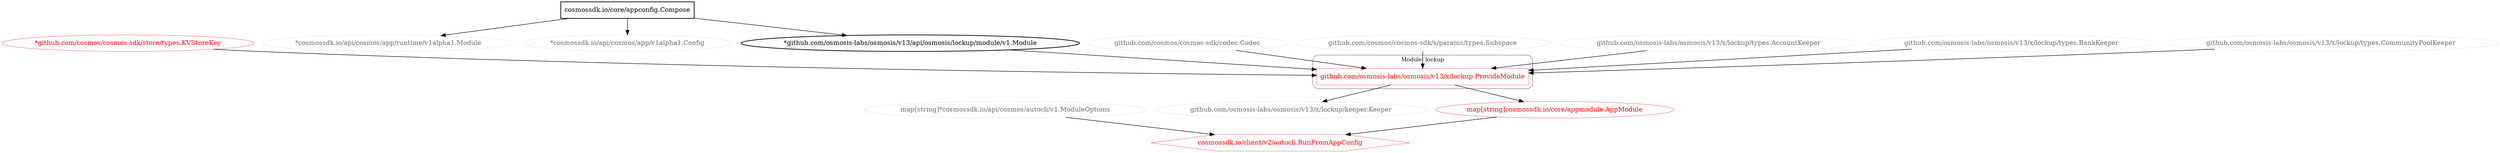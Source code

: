digraph "" {
    subgraph "cluster_lockup" {
      graph [fontsize="12.0", label="Module: lockup", penwidth="0.5", style="rounded"];
      "github.com/osmosis-labs/osmosis/v13/x/lockup.ProvideModule"[color="red", fontcolor="red", penwidth="0.5", shape="box"];
    }

  "*cosmossdk.io/api/cosmos/app/runtime/v1alpha1.Module"[color="lightgrey", fontcolor="dimgrey", penwidth="0.5"];
  "*cosmossdk.io/api/cosmos/app/v1alpha1.Config"[color="lightgrey", fontcolor="dimgrey", penwidth="0.5"];
  "*github.com/cosmos/cosmos-sdk/store/types.KVStoreKey"[color="red", fontcolor="red", penwidth="0.5"];
  "*github.com/osmosis-labs/osmosis/v13/api/osmosis/lockup/module/v1.Module"[color="black", fontcolor="black", penwidth="1.5"];
  "cosmossdk.io/client/v2/autocli.RunFromAppConfig"[color="red", fontcolor="red", penwidth="0.5", shape="hexagon"];
  "cosmossdk.io/core/appconfig.Compose"[color="black", fontcolor="black", penwidth="1.5", shape="box"];
  "github.com/cosmos/cosmos-sdk/codec.Codec"[color="lightgrey", fontcolor="dimgrey", penwidth="0.5"];
  "github.com/cosmos/cosmos-sdk/x/params/types.Subspace"[color="lightgrey", fontcolor="dimgrey", penwidth="0.5"];
  "github.com/osmosis-labs/osmosis/v13/x/lockup/keeper.Keeper"[color="lightgrey", fontcolor="dimgrey", penwidth="0.5"];
  "github.com/osmosis-labs/osmosis/v13/x/lockup/types.AccountKeeper"[color="lightgrey", fontcolor="dimgrey", penwidth="0.5"];
  "github.com/osmosis-labs/osmosis/v13/x/lockup/types.BankKeeper"[color="lightgrey", fontcolor="dimgrey", penwidth="0.5"];
  "github.com/osmosis-labs/osmosis/v13/x/lockup/types.CommunityPoolKeeper"[color="lightgrey", fontcolor="dimgrey", penwidth="0.5"];
  "map[string]*cosmossdk.io/api/cosmos/autocli/v1.ModuleOptions"[color="lightgrey", fontcolor="dimgrey", penwidth="0.5"];
  "map[string]cosmossdk.io/core/appmodule.AppModule"[color="red", comment="one-per-module", fontcolor="red", penwidth="0.5"];
  "cosmossdk.io/core/appconfig.Compose" -> "*cosmossdk.io/api/cosmos/app/v1alpha1.Config";
  "cosmossdk.io/core/appconfig.Compose" -> "*cosmossdk.io/api/cosmos/app/runtime/v1alpha1.Module";
  "cosmossdk.io/core/appconfig.Compose" -> "*github.com/osmosis-labs/osmosis/v13/api/osmosis/lockup/module/v1.Module";
  "*github.com/osmosis-labs/osmosis/v13/api/osmosis/lockup/module/v1.Module" -> "github.com/osmosis-labs/osmosis/v13/x/lockup.ProvideModule";
  "*github.com/cosmos/cosmos-sdk/store/types.KVStoreKey" -> "github.com/osmosis-labs/osmosis/v13/x/lockup.ProvideModule";
  "github.com/cosmos/cosmos-sdk/codec.Codec" -> "github.com/osmosis-labs/osmosis/v13/x/lockup.ProvideModule";
  "github.com/osmosis-labs/osmosis/v13/x/lockup/types.AccountKeeper" -> "github.com/osmosis-labs/osmosis/v13/x/lockup.ProvideModule";
  "github.com/osmosis-labs/osmosis/v13/x/lockup/types.BankKeeper" -> "github.com/osmosis-labs/osmosis/v13/x/lockup.ProvideModule";
  "github.com/osmosis-labs/osmosis/v13/x/lockup/types.CommunityPoolKeeper" -> "github.com/osmosis-labs/osmosis/v13/x/lockup.ProvideModule";
  "github.com/cosmos/cosmos-sdk/x/params/types.Subspace" -> "github.com/osmosis-labs/osmosis/v13/x/lockup.ProvideModule";
  "github.com/osmosis-labs/osmosis/v13/x/lockup.ProvideModule" -> "github.com/osmosis-labs/osmosis/v13/x/lockup/keeper.Keeper";
  "github.com/osmosis-labs/osmosis/v13/x/lockup.ProvideModule" -> "map[string]cosmossdk.io/core/appmodule.AppModule";
  "map[string]cosmossdk.io/core/appmodule.AppModule" -> "cosmossdk.io/client/v2/autocli.RunFromAppConfig";
  "map[string]*cosmossdk.io/api/cosmos/autocli/v1.ModuleOptions" -> "cosmossdk.io/client/v2/autocli.RunFromAppConfig";
}

